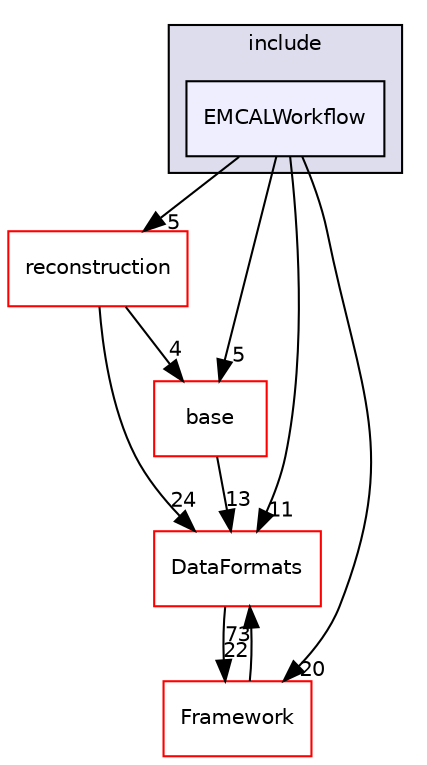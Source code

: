 digraph "/home/travis/build/AliceO2Group/AliceO2/Detectors/EMCAL/workflow/include/EMCALWorkflow" {
  bgcolor=transparent;
  compound=true
  node [ fontsize="10", fontname="Helvetica"];
  edge [ labelfontsize="10", labelfontname="Helvetica"];
  subgraph clusterdir_6dc85dba809f06ca1f8457b707bb34c8 {
    graph [ bgcolor="#ddddee", pencolor="black", label="include" fontname="Helvetica", fontsize="10", URL="dir_6dc85dba809f06ca1f8457b707bb34c8.html"]
  dir_4a171346201117bd1a8cae5493479785 [shape=box, label="EMCALWorkflow", style="filled", fillcolor="#eeeeff", pencolor="black", URL="dir_4a171346201117bd1a8cae5493479785.html"];
  }
  dir_43247e9473992ee8ffdfc874c5267163 [shape=box label="reconstruction" color="red" URL="dir_43247e9473992ee8ffdfc874c5267163.html"];
  dir_478733f24fb8878a4cdf7773310adedd [shape=box label="base" color="red" URL="dir_478733f24fb8878a4cdf7773310adedd.html"];
  dir_bcbb2cf9a3d3d83e5515c82071a07177 [shape=box label="Framework" color="red" URL="dir_bcbb2cf9a3d3d83e5515c82071a07177.html"];
  dir_2171f7ec022c5423887b07c69b2f5b48 [shape=box label="DataFormats" color="red" URL="dir_2171f7ec022c5423887b07c69b2f5b48.html"];
  dir_43247e9473992ee8ffdfc874c5267163->dir_478733f24fb8878a4cdf7773310adedd [headlabel="4", labeldistance=1.5 headhref="dir_000463_000225.html"];
  dir_43247e9473992ee8ffdfc874c5267163->dir_2171f7ec022c5423887b07c69b2f5b48 [headlabel="24", labeldistance=1.5 headhref="dir_000463_000090.html"];
  dir_4a171346201117bd1a8cae5493479785->dir_43247e9473992ee8ffdfc874c5267163 [headlabel="5", labeldistance=1.5 headhref="dir_000417_000463.html"];
  dir_4a171346201117bd1a8cae5493479785->dir_478733f24fb8878a4cdf7773310adedd [headlabel="5", labeldistance=1.5 headhref="dir_000417_000225.html"];
  dir_4a171346201117bd1a8cae5493479785->dir_bcbb2cf9a3d3d83e5515c82071a07177 [headlabel="20", labeldistance=1.5 headhref="dir_000417_000063.html"];
  dir_4a171346201117bd1a8cae5493479785->dir_2171f7ec022c5423887b07c69b2f5b48 [headlabel="11", labeldistance=1.5 headhref="dir_000417_000090.html"];
  dir_478733f24fb8878a4cdf7773310adedd->dir_2171f7ec022c5423887b07c69b2f5b48 [headlabel="13", labeldistance=1.5 headhref="dir_000225_000090.html"];
  dir_bcbb2cf9a3d3d83e5515c82071a07177->dir_2171f7ec022c5423887b07c69b2f5b48 [headlabel="73", labeldistance=1.5 headhref="dir_000063_000090.html"];
  dir_2171f7ec022c5423887b07c69b2f5b48->dir_bcbb2cf9a3d3d83e5515c82071a07177 [headlabel="22", labeldistance=1.5 headhref="dir_000090_000063.html"];
}
